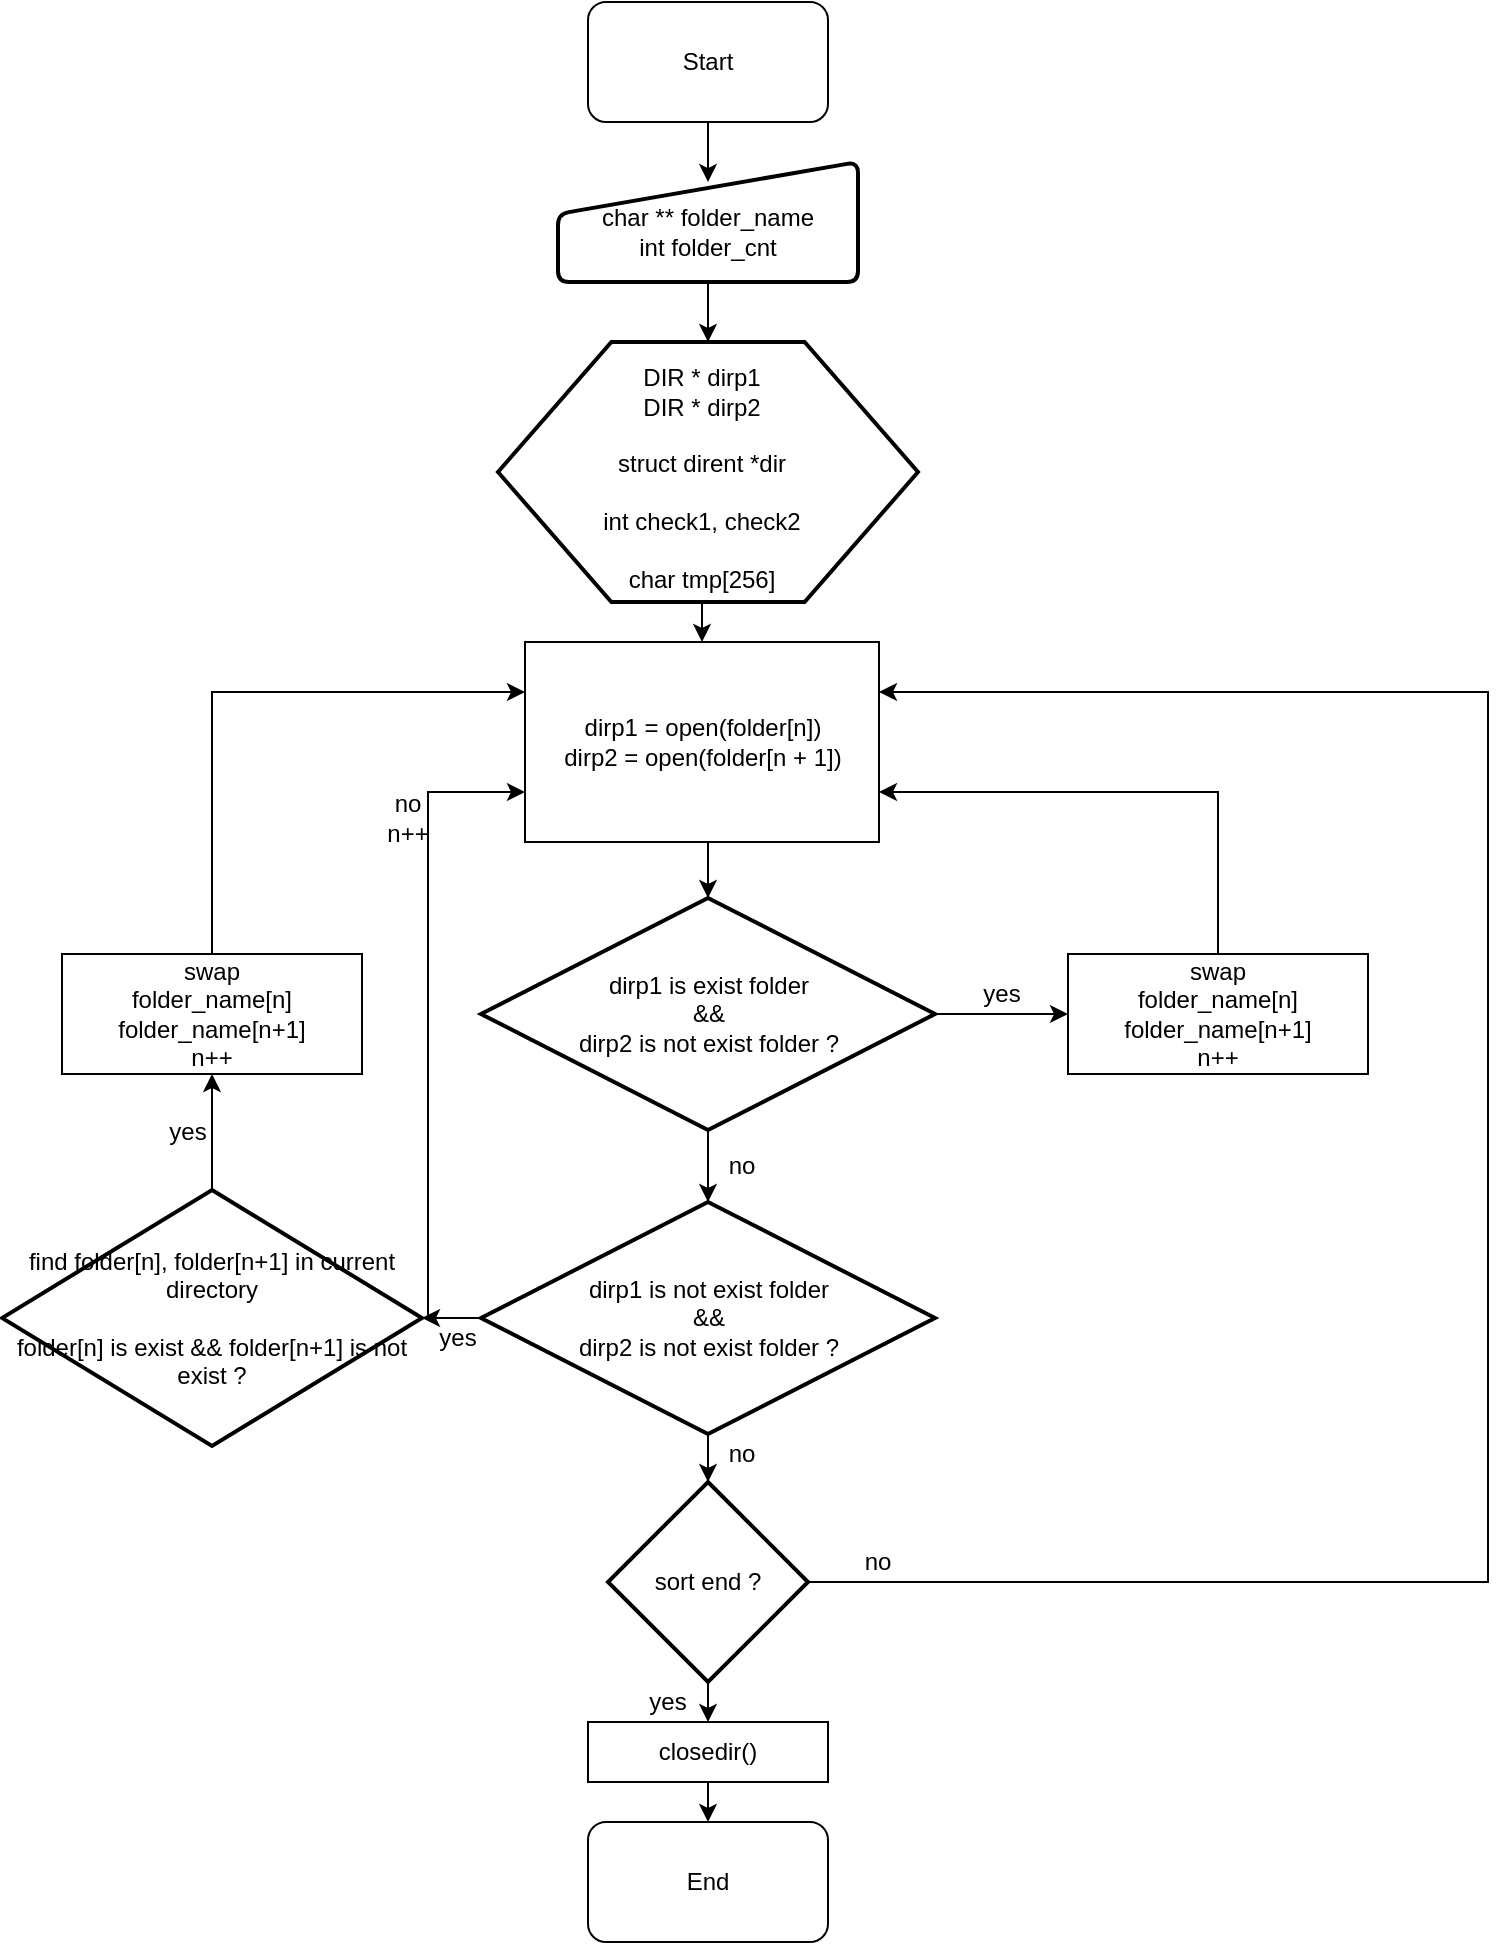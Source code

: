 <mxfile version="10.6.0" type="device"><diagram id="PfYVaNsCUj7owLhLG9yA" name="Page-1"><mxGraphModel dx="833" dy="708" grid="1" gridSize="10" guides="1" tooltips="1" connect="1" arrows="1" fold="1" page="1" pageScale="1" pageWidth="827" pageHeight="1169" math="0" shadow="0"><root><mxCell id="0"/><mxCell id="1" parent="0"/><mxCell id="ysy_P_m8Qhsnds9x4Pqq-42" style="edgeStyle=orthogonalEdgeStyle;rounded=0;orthogonalLoop=1;jettySize=auto;html=1;exitX=0.5;exitY=1;exitDx=0;exitDy=0;entryX=0.5;entryY=0.167;entryDx=0;entryDy=0;entryPerimeter=0;" edge="1" parent="1" source="ysy_P_m8Qhsnds9x4Pqq-1" target="ysy_P_m8Qhsnds9x4Pqq-4"><mxGeometry relative="1" as="geometry"/></mxCell><mxCell id="ysy_P_m8Qhsnds9x4Pqq-1" value="Start" style="rounded=1;whiteSpace=wrap;html=1;" vertex="1" parent="1"><mxGeometry x="340" y="20" width="120" height="60" as="geometry"/></mxCell><mxCell id="ysy_P_m8Qhsnds9x4Pqq-39" style="edgeStyle=orthogonalEdgeStyle;rounded=0;orthogonalLoop=1;jettySize=auto;html=1;exitX=0.5;exitY=1;exitDx=0;exitDy=0;entryX=0.5;entryY=0;entryDx=0;entryDy=0;" edge="1" parent="1" source="ysy_P_m8Qhsnds9x4Pqq-2" target="ysy_P_m8Qhsnds9x4Pqq-7"><mxGeometry relative="1" as="geometry"/></mxCell><mxCell id="ysy_P_m8Qhsnds9x4Pqq-2" value="" style="verticalLabelPosition=bottom;verticalAlign=top;html=1;strokeWidth=2;shape=hexagon;perimeter=hexagonPerimeter2;arcSize=6;size=0.27;" vertex="1" parent="1"><mxGeometry x="295" y="190" width="210" height="130" as="geometry"/></mxCell><mxCell id="ysy_P_m8Qhsnds9x4Pqq-3" value="&lt;br&gt;DIR * dirp1&lt;br&gt;DIR * dirp2&lt;br&gt;&lt;br&gt;struct dirent *dir&lt;br&gt;&lt;br&gt;int check1, check2&lt;br&gt;&lt;br&gt;char tmp[256]&lt;br&gt;" style="text;html=1;strokeColor=none;fillColor=none;align=center;verticalAlign=middle;whiteSpace=wrap;rounded=0;" vertex="1" parent="1"><mxGeometry x="322" y="196" width="150" height="110" as="geometry"/></mxCell><mxCell id="ysy_P_m8Qhsnds9x4Pqq-41" style="edgeStyle=orthogonalEdgeStyle;rounded=0;orthogonalLoop=1;jettySize=auto;html=1;exitX=0.5;exitY=1;exitDx=0;exitDy=0;entryX=0.5;entryY=0;entryDx=0;entryDy=0;" edge="1" parent="1" source="ysy_P_m8Qhsnds9x4Pqq-4" target="ysy_P_m8Qhsnds9x4Pqq-2"><mxGeometry relative="1" as="geometry"/></mxCell><mxCell id="ysy_P_m8Qhsnds9x4Pqq-4" value="" style="verticalLabelPosition=bottom;verticalAlign=top;html=1;strokeWidth=2;shape=manualInput;whiteSpace=wrap;rounded=1;size=26;arcSize=11;" vertex="1" parent="1"><mxGeometry x="325" y="100" width="150" height="60" as="geometry"/></mxCell><mxCell id="ysy_P_m8Qhsnds9x4Pqq-5" value="char ** folder_name&lt;br&gt;int folder_cnt&lt;br&gt;" style="text;html=1;strokeColor=none;fillColor=none;align=center;verticalAlign=middle;whiteSpace=wrap;rounded=0;" vertex="1" parent="1"><mxGeometry x="340" y="120" width="120" height="30" as="geometry"/></mxCell><mxCell id="ysy_P_m8Qhsnds9x4Pqq-14" style="edgeStyle=orthogonalEdgeStyle;rounded=0;orthogonalLoop=1;jettySize=auto;html=1;exitX=0.5;exitY=1;exitDx=0;exitDy=0;entryX=0.5;entryY=0;entryDx=0;entryDy=0;entryPerimeter=0;" edge="1" parent="1" source="ysy_P_m8Qhsnds9x4Pqq-7" target="ysy_P_m8Qhsnds9x4Pqq-8"><mxGeometry relative="1" as="geometry"/></mxCell><mxCell id="ysy_P_m8Qhsnds9x4Pqq-7" value="dirp1 = open(folder[n])&lt;br&gt;dirp2 = open(folder[n + 1])&lt;br&gt;" style="rounded=0;whiteSpace=wrap;html=1;" vertex="1" parent="1"><mxGeometry x="308.5" y="340" width="177" height="100" as="geometry"/></mxCell><mxCell id="ysy_P_m8Qhsnds9x4Pqq-10" style="edgeStyle=orthogonalEdgeStyle;rounded=0;orthogonalLoop=1;jettySize=auto;html=1;exitX=0.5;exitY=1;exitDx=0;exitDy=0;exitPerimeter=0;entryX=0.5;entryY=0;entryDx=0;entryDy=0;entryPerimeter=0;" edge="1" parent="1" source="ysy_P_m8Qhsnds9x4Pqq-8" target="ysy_P_m8Qhsnds9x4Pqq-9"><mxGeometry relative="1" as="geometry"/></mxCell><mxCell id="ysy_P_m8Qhsnds9x4Pqq-12" style="edgeStyle=orthogonalEdgeStyle;rounded=0;orthogonalLoop=1;jettySize=auto;html=1;exitX=1;exitY=0.5;exitDx=0;exitDy=0;exitPerimeter=0;" edge="1" parent="1" source="ysy_P_m8Qhsnds9x4Pqq-8" target="ysy_P_m8Qhsnds9x4Pqq-11"><mxGeometry relative="1" as="geometry"/></mxCell><mxCell id="ysy_P_m8Qhsnds9x4Pqq-8" value="dirp1 is exist folder&lt;br&gt;&amp;amp;&amp;amp;&lt;br&gt;dirp2 is not exist folder ?&lt;br&gt;" style="strokeWidth=2;html=1;shape=mxgraph.flowchart.decision;whiteSpace=wrap;" vertex="1" parent="1"><mxGeometry x="286.5" y="468" width="227" height="116" as="geometry"/></mxCell><mxCell id="ysy_P_m8Qhsnds9x4Pqq-16" style="edgeStyle=orthogonalEdgeStyle;rounded=0;orthogonalLoop=1;jettySize=auto;html=1;exitX=0.5;exitY=1;exitDx=0;exitDy=0;exitPerimeter=0;entryX=0.5;entryY=0;entryDx=0;entryDy=0;entryPerimeter=0;" edge="1" parent="1" source="ysy_P_m8Qhsnds9x4Pqq-9" target="ysy_P_m8Qhsnds9x4Pqq-15"><mxGeometry relative="1" as="geometry"/></mxCell><mxCell id="ysy_P_m8Qhsnds9x4Pqq-18" style="edgeStyle=orthogonalEdgeStyle;rounded=0;orthogonalLoop=1;jettySize=auto;html=1;exitX=0;exitY=0.5;exitDx=0;exitDy=0;exitPerimeter=0;entryX=1;entryY=0.5;entryDx=0;entryDy=0;entryPerimeter=0;" edge="1" parent="1" source="ysy_P_m8Qhsnds9x4Pqq-9" target="ysy_P_m8Qhsnds9x4Pqq-17"><mxGeometry relative="1" as="geometry"/></mxCell><mxCell id="ysy_P_m8Qhsnds9x4Pqq-9" value="dirp1 is not exist folder&lt;br&gt;&amp;amp;&amp;amp;&lt;br&gt;dirp2 is not exist folder ?&lt;br&gt;" style="strokeWidth=2;html=1;shape=mxgraph.flowchart.decision;whiteSpace=wrap;" vertex="1" parent="1"><mxGeometry x="286.5" y="620" width="227" height="116" as="geometry"/></mxCell><mxCell id="ysy_P_m8Qhsnds9x4Pqq-25" style="edgeStyle=orthogonalEdgeStyle;rounded=0;orthogonalLoop=1;jettySize=auto;html=1;exitX=0.5;exitY=0;exitDx=0;exitDy=0;entryX=1;entryY=0.75;entryDx=0;entryDy=0;" edge="1" parent="1" source="ysy_P_m8Qhsnds9x4Pqq-11" target="ysy_P_m8Qhsnds9x4Pqq-7"><mxGeometry relative="1" as="geometry"/></mxCell><mxCell id="ysy_P_m8Qhsnds9x4Pqq-11" value="swap&lt;br&gt;folder_name[n] &lt;br&gt;folder_name[n+1]&lt;br&gt;n++&lt;br&gt;" style="rounded=0;whiteSpace=wrap;html=1;" vertex="1" parent="1"><mxGeometry x="580" y="496" width="150" height="60" as="geometry"/></mxCell><mxCell id="ysy_P_m8Qhsnds9x4Pqq-26" style="edgeStyle=orthogonalEdgeStyle;rounded=0;orthogonalLoop=1;jettySize=auto;html=1;exitX=1;exitY=0.5;exitDx=0;exitDy=0;exitPerimeter=0;entryX=1;entryY=0.25;entryDx=0;entryDy=0;" edge="1" parent="1" source="ysy_P_m8Qhsnds9x4Pqq-15" target="ysy_P_m8Qhsnds9x4Pqq-7"><mxGeometry relative="1" as="geometry"><Array as="points"><mxPoint x="790" y="810"/><mxPoint x="790" y="365"/></Array></mxGeometry></mxCell><mxCell id="ysy_P_m8Qhsnds9x4Pqq-35" style="edgeStyle=orthogonalEdgeStyle;rounded=0;orthogonalLoop=1;jettySize=auto;html=1;exitX=0.5;exitY=1;exitDx=0;exitDy=0;exitPerimeter=0;entryX=0.5;entryY=0;entryDx=0;entryDy=0;" edge="1" parent="1" source="ysy_P_m8Qhsnds9x4Pqq-15" target="ysy_P_m8Qhsnds9x4Pqq-34"><mxGeometry relative="1" as="geometry"/></mxCell><mxCell id="ysy_P_m8Qhsnds9x4Pqq-15" value="sort end ?" style="strokeWidth=2;html=1;shape=mxgraph.flowchart.decision;whiteSpace=wrap;" vertex="1" parent="1"><mxGeometry x="350" y="760" width="100" height="100" as="geometry"/></mxCell><mxCell id="ysy_P_m8Qhsnds9x4Pqq-20" style="edgeStyle=orthogonalEdgeStyle;rounded=0;orthogonalLoop=1;jettySize=auto;html=1;exitX=1;exitY=0.5;exitDx=0;exitDy=0;exitPerimeter=0;entryX=0;entryY=0.75;entryDx=0;entryDy=0;" edge="1" parent="1" source="ysy_P_m8Qhsnds9x4Pqq-17" target="ysy_P_m8Qhsnds9x4Pqq-7"><mxGeometry relative="1" as="geometry"><Array as="points"><mxPoint x="260" y="415"/></Array></mxGeometry></mxCell><mxCell id="ysy_P_m8Qhsnds9x4Pqq-23" style="edgeStyle=orthogonalEdgeStyle;rounded=0;orthogonalLoop=1;jettySize=auto;html=1;exitX=0.5;exitY=0;exitDx=0;exitDy=0;exitPerimeter=0;entryX=0.5;entryY=1;entryDx=0;entryDy=0;" edge="1" parent="1" source="ysy_P_m8Qhsnds9x4Pqq-17" target="ysy_P_m8Qhsnds9x4Pqq-22"><mxGeometry relative="1" as="geometry"/></mxCell><mxCell id="ysy_P_m8Qhsnds9x4Pqq-17" value="find folder[n], folder[n+1] in current directory&lt;br&gt;&lt;br&gt;folder[n] is exist &amp;amp;&amp;amp; folder[n+1] is not exist ?&lt;br&gt;" style="strokeWidth=2;html=1;shape=mxgraph.flowchart.decision;whiteSpace=wrap;" vertex="1" parent="1"><mxGeometry x="47" y="614" width="210" height="128" as="geometry"/></mxCell><mxCell id="ysy_P_m8Qhsnds9x4Pqq-24" style="edgeStyle=orthogonalEdgeStyle;rounded=0;orthogonalLoop=1;jettySize=auto;html=1;exitX=0.5;exitY=0;exitDx=0;exitDy=0;entryX=0;entryY=0.25;entryDx=0;entryDy=0;" edge="1" parent="1" source="ysy_P_m8Qhsnds9x4Pqq-22" target="ysy_P_m8Qhsnds9x4Pqq-7"><mxGeometry relative="1" as="geometry"/></mxCell><mxCell id="ysy_P_m8Qhsnds9x4Pqq-22" value="swap&lt;br&gt;folder_name[n] &lt;br&gt;folder_name[n+1]&lt;br&gt;n++&lt;br&gt;" style="rounded=0;whiteSpace=wrap;html=1;" vertex="1" parent="1"><mxGeometry x="77" y="496" width="150" height="60" as="geometry"/></mxCell><mxCell id="ysy_P_m8Qhsnds9x4Pqq-27" value="yes" style="text;html=1;strokeColor=none;fillColor=none;align=center;verticalAlign=middle;whiteSpace=wrap;rounded=0;" vertex="1" parent="1"><mxGeometry x="120" y="575" width="40" height="20" as="geometry"/></mxCell><mxCell id="ysy_P_m8Qhsnds9x4Pqq-28" value="yes" style="text;html=1;strokeColor=none;fillColor=none;align=center;verticalAlign=middle;whiteSpace=wrap;rounded=0;" vertex="1" parent="1"><mxGeometry x="527" y="506" width="40" height="20" as="geometry"/></mxCell><mxCell id="ysy_P_m8Qhsnds9x4Pqq-29" value="no" style="text;html=1;strokeColor=none;fillColor=none;align=center;verticalAlign=middle;whiteSpace=wrap;rounded=0;" vertex="1" parent="1"><mxGeometry x="465" y="790" width="40" height="20" as="geometry"/></mxCell><mxCell id="ysy_P_m8Qhsnds9x4Pqq-30" value="no" style="text;html=1;strokeColor=none;fillColor=none;align=center;verticalAlign=middle;whiteSpace=wrap;rounded=0;" vertex="1" parent="1"><mxGeometry x="397" y="592" width="40" height="20" as="geometry"/></mxCell><mxCell id="ysy_P_m8Qhsnds9x4Pqq-31" value="no" style="text;html=1;strokeColor=none;fillColor=none;align=center;verticalAlign=middle;whiteSpace=wrap;rounded=0;" vertex="1" parent="1"><mxGeometry x="397" y="736" width="40" height="20" as="geometry"/></mxCell><mxCell id="ysy_P_m8Qhsnds9x4Pqq-32" value="no&lt;br&gt;n++&lt;br&gt;" style="text;html=1;strokeColor=none;fillColor=none;align=center;verticalAlign=middle;whiteSpace=wrap;rounded=0;" vertex="1" parent="1"><mxGeometry x="230" y="418" width="40" height="20" as="geometry"/></mxCell><mxCell id="ysy_P_m8Qhsnds9x4Pqq-33" value="yes" style="text;html=1;strokeColor=none;fillColor=none;align=center;verticalAlign=middle;whiteSpace=wrap;rounded=0;" vertex="1" parent="1"><mxGeometry x="255" y="678" width="40" height="20" as="geometry"/></mxCell><mxCell id="ysy_P_m8Qhsnds9x4Pqq-44" style="edgeStyle=orthogonalEdgeStyle;rounded=0;orthogonalLoop=1;jettySize=auto;html=1;exitX=0.5;exitY=1;exitDx=0;exitDy=0;entryX=0.5;entryY=0;entryDx=0;entryDy=0;" edge="1" parent="1" source="ysy_P_m8Qhsnds9x4Pqq-34" target="ysy_P_m8Qhsnds9x4Pqq-43"><mxGeometry relative="1" as="geometry"/></mxCell><mxCell id="ysy_P_m8Qhsnds9x4Pqq-34" value="closedir()" style="rounded=0;whiteSpace=wrap;html=1;" vertex="1" parent="1"><mxGeometry x="340" y="880" width="120" height="30" as="geometry"/></mxCell><mxCell id="ysy_P_m8Qhsnds9x4Pqq-36" value="yes" style="text;html=1;strokeColor=none;fillColor=none;align=center;verticalAlign=middle;whiteSpace=wrap;rounded=0;" vertex="1" parent="1"><mxGeometry x="360" y="860" width="40" height="20" as="geometry"/></mxCell><mxCell id="ysy_P_m8Qhsnds9x4Pqq-43" value="End" style="rounded=1;whiteSpace=wrap;html=1;" vertex="1" parent="1"><mxGeometry x="340" y="930" width="120" height="60" as="geometry"/></mxCell></root></mxGraphModel></diagram></mxfile>